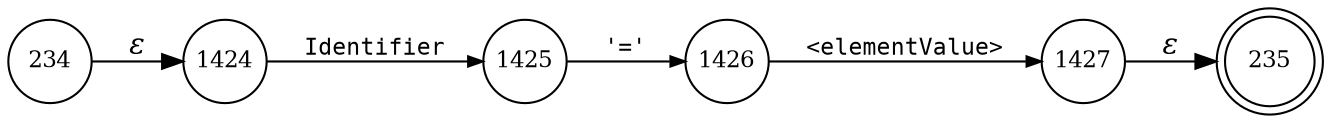digraph ATN {
rankdir=LR;
s235[fontsize=11, label="235", shape=doublecircle, fixedsize=true, width=.6];
s1424[fontsize=11,label="1424", shape=circle, fixedsize=true, width=.55, peripheries=1];
s1425[fontsize=11,label="1425", shape=circle, fixedsize=true, width=.55, peripheries=1];
s1426[fontsize=11,label="1426", shape=circle, fixedsize=true, width=.55, peripheries=1];
s1427[fontsize=11,label="1427", shape=circle, fixedsize=true, width=.55, peripheries=1];
s234[fontsize=11,label="234", shape=circle, fixedsize=true, width=.55, peripheries=1];
s234 -> s1424 [fontname="Times-Italic", label="&epsilon;"];
s1424 -> s1425 [fontsize=11, fontname="Courier", arrowsize=.7, label = "Identifier", arrowhead = normal];
s1425 -> s1426 [fontsize=11, fontname="Courier", arrowsize=.7, label = "'='", arrowhead = normal];
s1426 -> s1427 [fontsize=11, fontname="Courier", arrowsize=.7, label = "<elementValue>", arrowhead = normal];
s1427 -> s235 [fontname="Times-Italic", label="&epsilon;"];
}